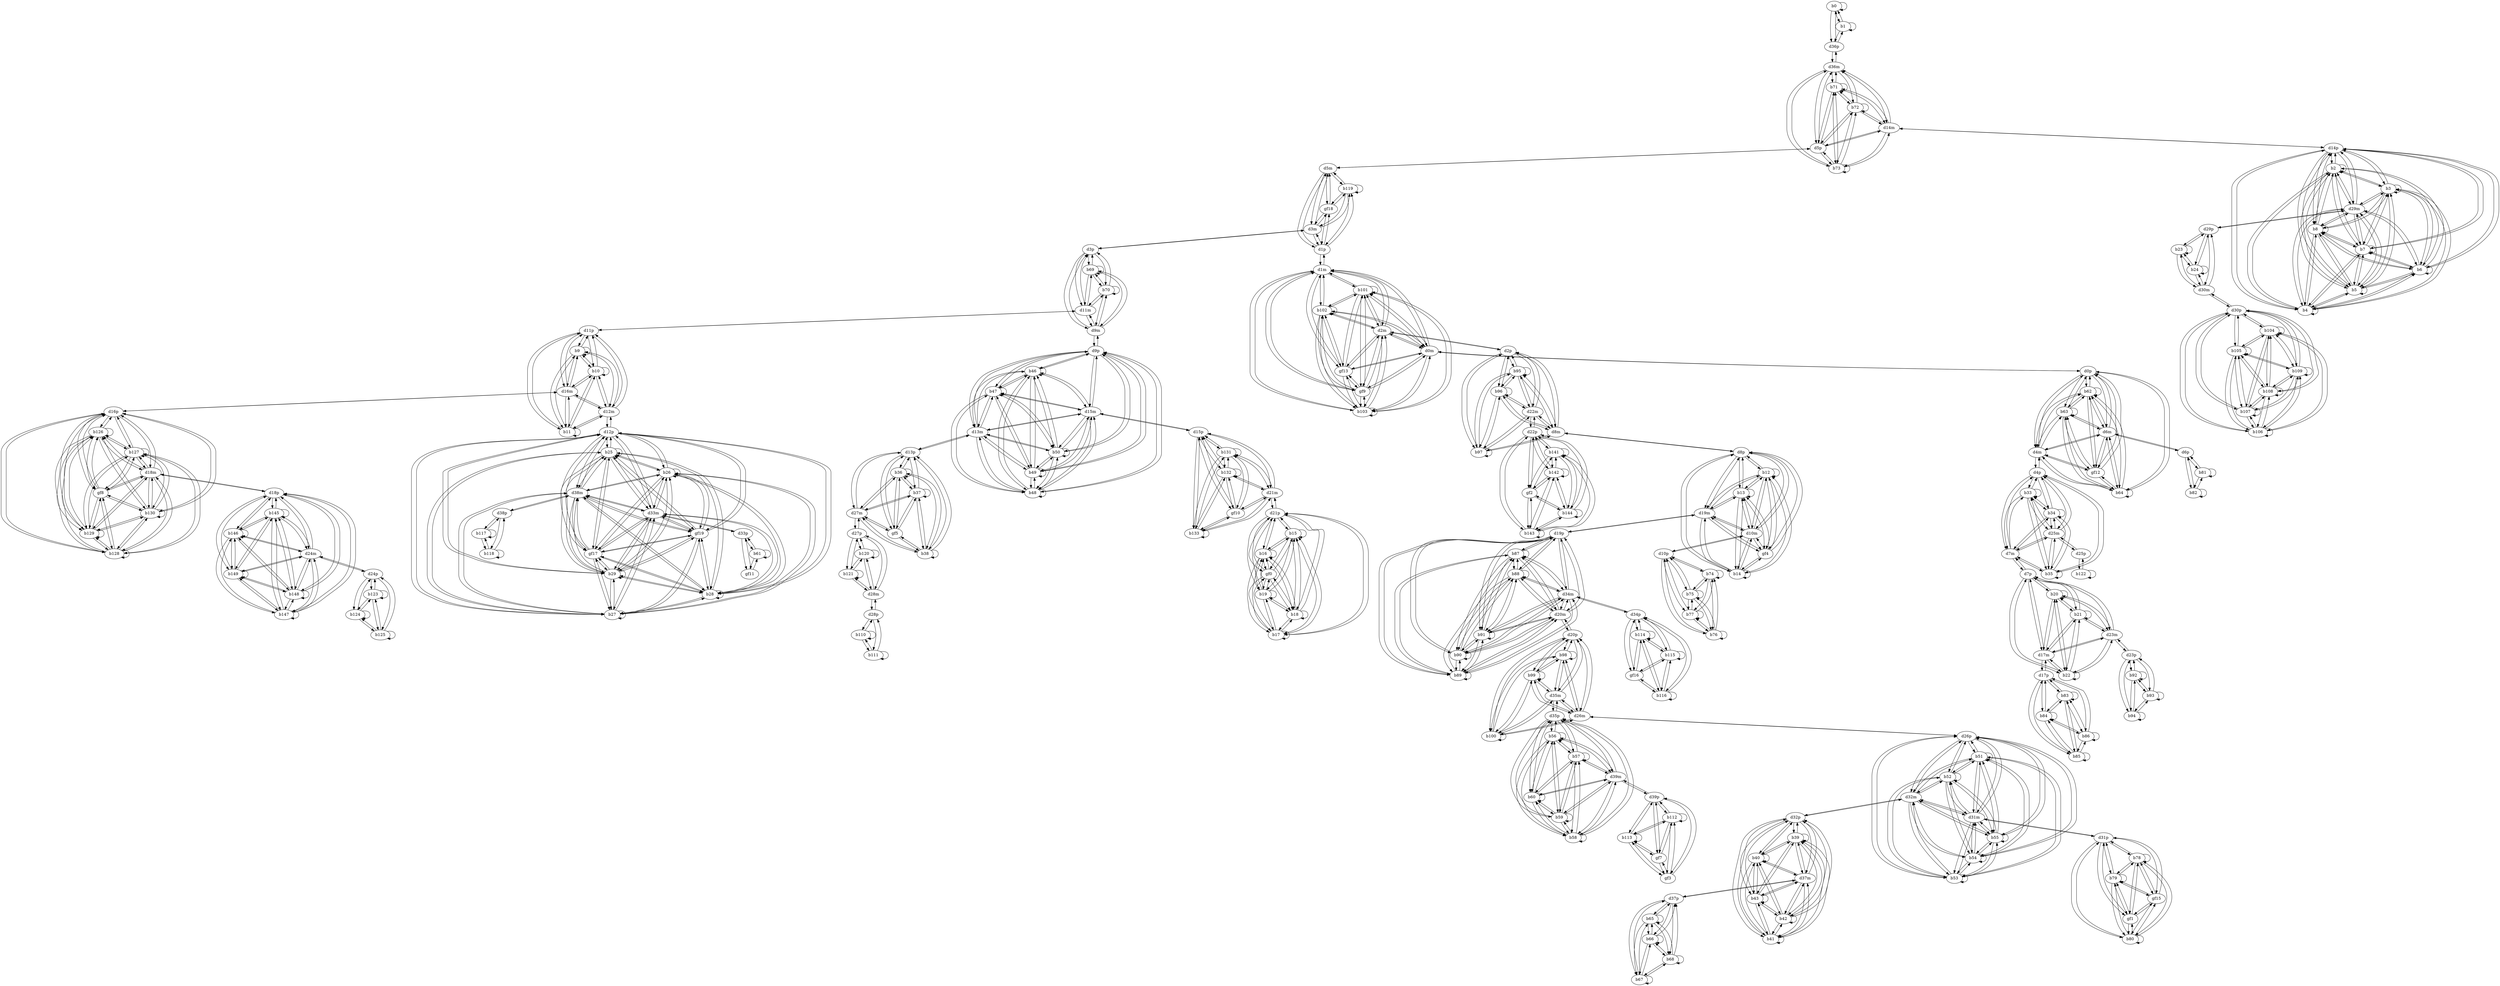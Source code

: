 digraph G {
  b0;
  b1;
  b2;
  b3;
  b4;
  b5;
  b6;
  b7;
  b8;
  b9;
  b10;
  b11;
  b12;
  b13;
  b14;
  gf4;
  b15;
  b16;
  b17;
  b18;
  b19;
  gf0;
  b20;
  b21;
  b22;
  b23;
  b24;
  b25;
  b26;
  b27;
  b28;
  b29;
  gf17;
  gf19;
  b33;
  b34;
  b35;
  b36;
  b37;
  b38;
  gf5;
  b39;
  b40;
  b41;
  b42;
  b43;
  b46;
  b47;
  b48;
  b49;
  b50;
  b51;
  b52;
  b53;
  b54;
  b55;
  b56;
  b57;
  b58;
  b59;
  b60;
  b61;
  gf11;
  b62;
  b63;
  b64;
  gf12;
  b65;
  b66;
  b67;
  b68;
  b69;
  b70;
  b71;
  b72;
  b73;
  b74;
  b75;
  b76;
  b77;
  b78;
  b79;
  b80;
  gf1;
  gf15;
  b81;
  b82;
  b83;
  b84;
  b85;
  b86;
  b87;
  b88;
  b89;
  b90;
  b91;
  b92;
  b93;
  b94;
  b95;
  b96;
  b97;
  b98;
  b99;
  b100;
  b101;
  b102;
  b103;
  gf9;
  gf13;
  b104;
  b105;
  b106;
  b107;
  b108;
  b109;
  b110;
  b111;
  b112;
  b113;
  gf3;
  gf7;
  b114;
  b115;
  b116;
  gf16;
  b117;
  b118;
  b119;
  gf18;
  b120;
  b121;
  b122;
  b123;
  b124;
  b125;
  b126;
  b127;
  b128;
  b129;
  b130;
  gf8;
  b131;
  b132;
  b133;
  gf10;
  b141;
  b142;
  b143;
  b144;
  gf2;
  b145;
  b146;
  b147;
  b148;
  b149;
  d0m;
  d0p;
  d1m;
  d1p;
  d2m;
  d2p;
  d3m;
  d3p;
  d4m;
  d4p;
  d5m;
  d5p;
  d6m;
  d6p;
  d7m;
  d7p;
  d8m;
  d8p;
  d9m;
  d9p;
  d10m;
  d10p;
  d11m;
  d11p;
  d12m;
  d12p;
  d13m;
  d13p;
  d14m;
  d14p;
  d15m;
  d15p;
  d16m;
  d16p;
  d17m;
  d17p;
  d18m;
  d18p;
  d19m;
  d19p;
  d20m;
  d20p;
  d21m;
  d21p;
  d22m;
  d22p;
  d23m;
  d23p;
  d24m;
  d24p;
  d25m;
  d25p;
  d26m;
  d26p;
  d27m;
  d27p;
  d28m;
  d28p;
  d29m;
  d29p;
  d30m;
  d30p;
  d31m;
  d31p;
  d32m;
  d32p;
  d33m;
  d33p;
  d34m;
  d34p;
  d35m;
  d35p;
  d36m;
  d36p;
  d37m;
  d37p;
  d38m;
  d38p;
  d39m;
  d39p;
  b0 -> b0;
  b0 -> b1;
  b1 -> b0;
  b1 -> b1;
  b2 -> b2;
  b2 -> b3;
  b2 -> b4;
  b2 -> b5;
  b2 -> b6;
  b2 -> b7;
  b2 -> b8;
  b3 -> b2;
  b3 -> b3;
  b3 -> b4;
  b3 -> b5;
  b3 -> b6;
  b3 -> b7;
  b3 -> b8;
  b4 -> b2;
  b4 -> b3;
  b4 -> b4;
  b4 -> b5;
  b4 -> b6;
  b4 -> b7;
  b4 -> b8;
  b5 -> b2;
  b5 -> b3;
  b5 -> b4;
  b5 -> b5;
  b5 -> b6;
  b5 -> b7;
  b5 -> b8;
  b6 -> b2;
  b6 -> b3;
  b6 -> b4;
  b6 -> b5;
  b6 -> b6;
  b6 -> b7;
  b6 -> b8;
  b7 -> b2;
  b7 -> b3;
  b7 -> b4;
  b7 -> b5;
  b7 -> b6;
  b7 -> b7;
  b7 -> b8;
  b8 -> b2;
  b8 -> b3;
  b8 -> b4;
  b8 -> b5;
  b8 -> b6;
  b8 -> b7;
  b8 -> b8;
  b9 -> b9;
  b9 -> b10;
  b9 -> b11;
  b10 -> b9;
  b10 -> b10;
  b10 -> b11;
  b11 -> b9;
  b11 -> b10;
  b11 -> b11;
  b12 -> b12;
  b12 -> b13;
  b12 -> b14;
  b12 -> gf4;
  b13 -> b12;
  b13 -> b13;
  b13 -> b14;
  b13 -> gf4;
  b14 -> b12;
  b14 -> b13;
  b14 -> b14;
  b14 -> gf4;
  gf4 -> b12;
  gf4 -> b13;
  gf4 -> b14;
  b15 -> b15;
  b15 -> b16;
  b15 -> b17;
  b15 -> b18;
  b15 -> b19;
  b15 -> gf0;
  b16 -> b15;
  b16 -> b16;
  b16 -> b17;
  b16 -> b18;
  b16 -> b19;
  b16 -> gf0;
  b17 -> b15;
  b17 -> b16;
  b17 -> b17;
  b17 -> b18;
  b17 -> b19;
  b17 -> gf0;
  b18 -> b15;
  b18 -> b16;
  b18 -> b17;
  b18 -> b18;
  b18 -> b19;
  b18 -> gf0;
  b19 -> b15;
  b19 -> b16;
  b19 -> b17;
  b19 -> b18;
  b19 -> b19;
  b19 -> gf0;
  gf0 -> b15;
  gf0 -> b16;
  gf0 -> b17;
  gf0 -> b18;
  gf0 -> b19;
  b20 -> b20;
  b20 -> b21;
  b20 -> b22;
  b21 -> b20;
  b21 -> b21;
  b21 -> b22;
  b22 -> b20;
  b22 -> b21;
  b22 -> b22;
  b23 -> b23;
  b23 -> b24;
  b24 -> b23;
  b24 -> b24;
  b25 -> b25;
  b25 -> b26;
  b25 -> b27;
  b25 -> b28;
  b25 -> b29;
  b25 -> gf17;
  b25 -> gf19;
  b26 -> b25;
  b26 -> b26;
  b26 -> b27;
  b26 -> b28;
  b26 -> b29;
  b26 -> gf17;
  b26 -> gf19;
  b27 -> b25;
  b27 -> b26;
  b27 -> b27;
  b27 -> b28;
  b27 -> b29;
  b27 -> gf17;
  b27 -> gf19;
  b28 -> b25;
  b28 -> b26;
  b28 -> b27;
  b28 -> b28;
  b28 -> b29;
  b28 -> gf17;
  b28 -> gf19;
  b29 -> b25;
  b29 -> b26;
  b29 -> b27;
  b29 -> b28;
  b29 -> b29;
  b29 -> gf17;
  b29 -> gf19;
  gf17 -> b25;
  gf17 -> b26;
  gf17 -> b27;
  gf17 -> b28;
  gf17 -> b29;
  gf17 -> gf19;
  gf19 -> b25;
  gf19 -> b26;
  gf19 -> b27;
  gf19 -> b28;
  gf19 -> b29;
  gf19 -> gf17;
  b33 -> b33;
  b33 -> b34;
  b33 -> b35;
  b34 -> b33;
  b34 -> b34;
  b34 -> b35;
  b35 -> b33;
  b35 -> b34;
  b35 -> b35;
  b36 -> b36;
  b36 -> b37;
  b36 -> b38;
  b36 -> gf5;
  b37 -> b36;
  b37 -> b37;
  b37 -> b38;
  b37 -> gf5;
  b38 -> b36;
  b38 -> b37;
  b38 -> b38;
  b38 -> gf5;
  gf5 -> b36;
  gf5 -> b37;
  gf5 -> b38;
  b39 -> b39;
  b39 -> b40;
  b39 -> b41;
  b39 -> b42;
  b39 -> b43;
  b40 -> b39;
  b40 -> b40;
  b40 -> b41;
  b40 -> b42;
  b40 -> b43;
  b41 -> b39;
  b41 -> b40;
  b41 -> b41;
  b41 -> b42;
  b41 -> b43;
  b42 -> b39;
  b42 -> b40;
  b42 -> b41;
  b42 -> b42;
  b42 -> b43;
  b43 -> b39;
  b43 -> b40;
  b43 -> b41;
  b43 -> b42;
  b43 -> b43;
  b46 -> b46;
  b46 -> b47;
  b46 -> b48;
  b46 -> b49;
  b46 -> b50;
  b47 -> b46;
  b47 -> b47;
  b47 -> b48;
  b47 -> b49;
  b47 -> b50;
  b48 -> b46;
  b48 -> b47;
  b48 -> b48;
  b48 -> b49;
  b48 -> b50;
  b49 -> b46;
  b49 -> b47;
  b49 -> b48;
  b49 -> b49;
  b49 -> b50;
  b50 -> b46;
  b50 -> b47;
  b50 -> b48;
  b50 -> b49;
  b50 -> b50;
  b51 -> b51;
  b51 -> b52;
  b51 -> b53;
  b51 -> b54;
  b51 -> b55;
  b52 -> b51;
  b52 -> b52;
  b52 -> b53;
  b52 -> b54;
  b52 -> b55;
  b53 -> b51;
  b53 -> b52;
  b53 -> b53;
  b53 -> b54;
  b53 -> b55;
  b54 -> b51;
  b54 -> b52;
  b54 -> b53;
  b54 -> b54;
  b54 -> b55;
  b55 -> b51;
  b55 -> b52;
  b55 -> b53;
  b55 -> b54;
  b55 -> b55;
  b56 -> b56;
  b56 -> b57;
  b56 -> b58;
  b56 -> b59;
  b56 -> b60;
  b57 -> b56;
  b57 -> b57;
  b57 -> b58;
  b57 -> b59;
  b57 -> b60;
  b58 -> b56;
  b58 -> b57;
  b58 -> b58;
  b58 -> b59;
  b58 -> b60;
  b59 -> b56;
  b59 -> b57;
  b59 -> b58;
  b59 -> b59;
  b59 -> b60;
  b60 -> b56;
  b60 -> b57;
  b60 -> b58;
  b60 -> b59;
  b60 -> b60;
  b61 -> b61;
  b61 -> gf11;
  gf11 -> b61;
  b62 -> b62;
  b62 -> b63;
  b62 -> b64;
  b62 -> gf12;
  b63 -> b62;
  b63 -> b63;
  b63 -> b64;
  b63 -> gf12;
  b64 -> b62;
  b64 -> b63;
  b64 -> b64;
  b64 -> gf12;
  gf12 -> b62;
  gf12 -> b63;
  gf12 -> b64;
  b65 -> b65;
  b65 -> b66;
  b65 -> b67;
  b65 -> b68;
  b66 -> b65;
  b66 -> b66;
  b66 -> b67;
  b66 -> b68;
  b67 -> b65;
  b67 -> b66;
  b67 -> b67;
  b67 -> b68;
  b68 -> b65;
  b68 -> b66;
  b68 -> b67;
  b68 -> b68;
  b69 -> b69;
  b69 -> b70;
  b70 -> b69;
  b70 -> b70;
  b71 -> b71;
  b71 -> b72;
  b71 -> b73;
  b72 -> b71;
  b72 -> b72;
  b72 -> b73;
  b73 -> b71;
  b73 -> b72;
  b73 -> b73;
  b74 -> b74;
  b74 -> b75;
  b74 -> b76;
  b74 -> b77;
  b75 -> b74;
  b75 -> b75;
  b75 -> b76;
  b75 -> b77;
  b76 -> b74;
  b76 -> b75;
  b76 -> b76;
  b76 -> b77;
  b77 -> b74;
  b77 -> b75;
  b77 -> b76;
  b77 -> b77;
  b78 -> b78;
  b78 -> b79;
  b78 -> b80;
  b78 -> gf1;
  b78 -> gf15;
  b79 -> b78;
  b79 -> b79;
  b79 -> b80;
  b79 -> gf1;
  b79 -> gf15;
  b80 -> b78;
  b80 -> b79;
  b80 -> b80;
  b80 -> gf1;
  b80 -> gf15;
  gf1 -> b78;
  gf1 -> b79;
  gf1 -> b80;
  gf1 -> gf15;
  gf15 -> b78;
  gf15 -> b79;
  gf15 -> b80;
  gf15 -> gf1;
  b81 -> b81;
  b81 -> b82;
  b82 -> b81;
  b82 -> b82;
  b83 -> b83;
  b83 -> b84;
  b83 -> b85;
  b83 -> b86;
  b84 -> b83;
  b84 -> b84;
  b84 -> b85;
  b84 -> b86;
  b85 -> b83;
  b85 -> b84;
  b85 -> b85;
  b85 -> b86;
  b86 -> b83;
  b86 -> b84;
  b86 -> b85;
  b86 -> b86;
  b87 -> b87;
  b87 -> b88;
  b87 -> b89;
  b87 -> b90;
  b87 -> b91;
  b88 -> b87;
  b88 -> b88;
  b88 -> b89;
  b88 -> b90;
  b88 -> b91;
  b89 -> b87;
  b89 -> b88;
  b89 -> b89;
  b89 -> b90;
  b89 -> b91;
  b90 -> b87;
  b90 -> b88;
  b90 -> b89;
  b90 -> b90;
  b90 -> b91;
  b91 -> b87;
  b91 -> b88;
  b91 -> b89;
  b91 -> b90;
  b91 -> b91;
  b92 -> b92;
  b92 -> b93;
  b92 -> b94;
  b93 -> b92;
  b93 -> b93;
  b93 -> b94;
  b94 -> b92;
  b94 -> b93;
  b94 -> b94;
  b95 -> b95;
  b95 -> b96;
  b95 -> b97;
  b96 -> b95;
  b96 -> b96;
  b96 -> b97;
  b97 -> b95;
  b97 -> b96;
  b97 -> b97;
  b98 -> b98;
  b98 -> b99;
  b98 -> b100;
  b99 -> b98;
  b99 -> b99;
  b99 -> b100;
  b100 -> b98;
  b100 -> b99;
  b100 -> b100;
  b101 -> b101;
  b101 -> b102;
  b101 -> b103;
  b101 -> gf9;
  b101 -> gf13;
  b102 -> b101;
  b102 -> b102;
  b102 -> b103;
  b102 -> gf9;
  b102 -> gf13;
  b103 -> b101;
  b103 -> b102;
  b103 -> b103;
  b103 -> gf9;
  b103 -> gf13;
  gf9 -> b101;
  gf9 -> b102;
  gf9 -> b103;
  gf9 -> gf13;
  gf13 -> b101;
  gf13 -> b102;
  gf13 -> b103;
  gf13 -> gf9;
  b104 -> b104;
  b104 -> b105;
  b104 -> b106;
  b104 -> b107;
  b104 -> b108;
  b104 -> b109;
  b105 -> b104;
  b105 -> b105;
  b105 -> b106;
  b105 -> b107;
  b105 -> b108;
  b105 -> b109;
  b106 -> b104;
  b106 -> b105;
  b106 -> b106;
  b106 -> b107;
  b106 -> b108;
  b106 -> b109;
  b107 -> b104;
  b107 -> b105;
  b107 -> b106;
  b107 -> b107;
  b107 -> b108;
  b107 -> b109;
  b108 -> b104;
  b108 -> b105;
  b108 -> b106;
  b108 -> b107;
  b108 -> b108;
  b108 -> b109;
  b109 -> b104;
  b109 -> b105;
  b109 -> b106;
  b109 -> b107;
  b109 -> b108;
  b109 -> b109;
  b110 -> b110;
  b110 -> b111;
  b111 -> b110;
  b111 -> b111;
  b112 -> b112;
  b112 -> b113;
  b112 -> gf3;
  b112 -> gf7;
  b113 -> b112;
  b113 -> b113;
  b113 -> gf3;
  b113 -> gf7;
  gf3 -> b112;
  gf3 -> b113;
  gf3 -> gf7;
  gf7 -> b112;
  gf7 -> b113;
  gf7 -> gf3;
  b114 -> b114;
  b114 -> b115;
  b114 -> b116;
  b114 -> gf16;
  b115 -> b114;
  b115 -> b115;
  b115 -> b116;
  b115 -> gf16;
  b116 -> b114;
  b116 -> b115;
  b116 -> b116;
  b116 -> gf16;
  gf16 -> b114;
  gf16 -> b115;
  gf16 -> b116;
  b117 -> b117;
  b117 -> b118;
  b118 -> b117;
  b118 -> b118;
  b119 -> b119;
  b119 -> gf18;
  gf18 -> b119;
  b120 -> b120;
  b120 -> b121;
  b121 -> b120;
  b121 -> b121;
  b122 -> b122;
  b123 -> b123;
  b123 -> b124;
  b123 -> b125;
  b124 -> b123;
  b124 -> b124;
  b124 -> b125;
  b125 -> b123;
  b125 -> b124;
  b125 -> b125;
  b126 -> b126;
  b126 -> b127;
  b126 -> b128;
  b126 -> b129;
  b126 -> b130;
  b126 -> gf8;
  b127 -> b126;
  b127 -> b127;
  b127 -> b128;
  b127 -> b129;
  b127 -> b130;
  b127 -> gf8;
  b128 -> b126;
  b128 -> b127;
  b128 -> b128;
  b128 -> b129;
  b128 -> b130;
  b128 -> gf8;
  b129 -> b126;
  b129 -> b127;
  b129 -> b128;
  b129 -> b129;
  b129 -> b130;
  b129 -> gf8;
  b130 -> b126;
  b130 -> b127;
  b130 -> b128;
  b130 -> b129;
  b130 -> b130;
  b130 -> gf8;
  gf8 -> b126;
  gf8 -> b127;
  gf8 -> b128;
  gf8 -> b129;
  gf8 -> b130;
  b131 -> b131;
  b131 -> b132;
  b131 -> b133;
  b131 -> gf10;
  b132 -> b131;
  b132 -> b132;
  b132 -> b133;
  b132 -> gf10;
  b133 -> b131;
  b133 -> b132;
  b133 -> b133;
  b133 -> gf10;
  gf10 -> b131;
  gf10 -> b132;
  gf10 -> b133;
  b141 -> b141;
  b141 -> b142;
  b141 -> b143;
  b141 -> b144;
  b141 -> gf2;
  b142 -> b141;
  b142 -> b142;
  b142 -> b143;
  b142 -> b144;
  b142 -> gf2;
  b143 -> b141;
  b143 -> b142;
  b143 -> b143;
  b143 -> b144;
  b143 -> gf2;
  b144 -> b141;
  b144 -> b142;
  b144 -> b143;
  b144 -> b144;
  b144 -> gf2;
  gf2 -> b141;
  gf2 -> b142;
  gf2 -> b143;
  gf2 -> b144;
  b145 -> b145;
  b145 -> b146;
  b145 -> b147;
  b145 -> b148;
  b145 -> b149;
  b146 -> b145;
  b146 -> b146;
  b146 -> b147;
  b146 -> b148;
  b146 -> b149;
  b147 -> b145;
  b147 -> b146;
  b147 -> b147;
  b147 -> b148;
  b147 -> b149;
  b148 -> b145;
  b148 -> b146;
  b148 -> b147;
  b148 -> b148;
  b148 -> b149;
  b149 -> b145;
  b149 -> b146;
  b149 -> b147;
  b149 -> b148;
  b149 -> b149;
  d0m -> d0p;
  d0p -> d0m;
  b101 -> d0m;
  d0m -> b101;
  b102 -> d0m;
  d0m -> b102;
  b103 -> d0m;
  d0m -> b103;
  gf9 -> d0m;
  d0m -> gf9;
  gf13 -> d0m;
  d0m -> gf13;
  b62 -> d0p;
  d0p -> b62;
  b63 -> d0p;
  d0p -> b63;
  b64 -> d0p;
  d0p -> b64;
  gf12 -> d0p;
  d0p -> gf12;
  d1m -> d1p;
  d1p -> d1m;
  b101 -> d1m;
  d1m -> b101;
  b102 -> d1m;
  d1m -> b102;
  b103 -> d1m;
  d1m -> b103;
  gf9 -> d1m;
  d1m -> gf9;
  gf13 -> d1m;
  d1m -> gf13;
  b119 -> d1p;
  d1p -> b119;
  gf18 -> d1p;
  d1p -> gf18;
  d2m -> d2p;
  d2p -> d2m;
  b101 -> d2m;
  d2m -> b101;
  b102 -> d2m;
  d2m -> b102;
  b103 -> d2m;
  d2m -> b103;
  gf9 -> d2m;
  d2m -> gf9;
  gf13 -> d2m;
  d2m -> gf13;
  b95 -> d2p;
  d2p -> b95;
  b96 -> d2p;
  d2p -> b96;
  b97 -> d2p;
  d2p -> b97;
  d3m -> d3p;
  d3p -> d3m;
  b119 -> d3m;
  d3m -> b119;
  gf18 -> d3m;
  d3m -> gf18;
  b69 -> d3p;
  d3p -> b69;
  b70 -> d3p;
  d3p -> b70;
  d4m -> d4p;
  d4p -> d4m;
  b62 -> d4m;
  d4m -> b62;
  b63 -> d4m;
  d4m -> b63;
  b64 -> d4m;
  d4m -> b64;
  gf12 -> d4m;
  d4m -> gf12;
  b33 -> d4p;
  d4p -> b33;
  b34 -> d4p;
  d4p -> b34;
  b35 -> d4p;
  d4p -> b35;
  d5m -> d5p;
  d5p -> d5m;
  b119 -> d5m;
  d5m -> b119;
  gf18 -> d5m;
  d5m -> gf18;
  b71 -> d5p;
  d5p -> b71;
  b72 -> d5p;
  d5p -> b72;
  b73 -> d5p;
  d5p -> b73;
  d6m -> d6p;
  d6p -> d6m;
  b62 -> d6m;
  d6m -> b62;
  b63 -> d6m;
  d6m -> b63;
  b64 -> d6m;
  d6m -> b64;
  gf12 -> d6m;
  d6m -> gf12;
  b81 -> d6p;
  d6p -> b81;
  b82 -> d6p;
  d6p -> b82;
  d7m -> d7p;
  d7p -> d7m;
  b33 -> d7m;
  d7m -> b33;
  b34 -> d7m;
  d7m -> b34;
  b35 -> d7m;
  d7m -> b35;
  b20 -> d7p;
  d7p -> b20;
  b21 -> d7p;
  d7p -> b21;
  b22 -> d7p;
  d7p -> b22;
  d8m -> d8p;
  d8p -> d8m;
  b95 -> d8m;
  d8m -> b95;
  b96 -> d8m;
  d8m -> b96;
  b97 -> d8m;
  d8m -> b97;
  b12 -> d8p;
  d8p -> b12;
  b13 -> d8p;
  d8p -> b13;
  b14 -> d8p;
  d8p -> b14;
  gf4 -> d8p;
  d8p -> gf4;
  d9m -> d9p;
  d9p -> d9m;
  b69 -> d9m;
  d9m -> b69;
  b70 -> d9m;
  d9m -> b70;
  b46 -> d9p;
  d9p -> b46;
  b47 -> d9p;
  d9p -> b47;
  b48 -> d9p;
  d9p -> b48;
  b49 -> d9p;
  d9p -> b49;
  b50 -> d9p;
  d9p -> b50;
  d10m -> d10p;
  d10p -> d10m;
  b12 -> d10m;
  d10m -> b12;
  b13 -> d10m;
  d10m -> b13;
  b14 -> d10m;
  d10m -> b14;
  gf4 -> d10m;
  d10m -> gf4;
  b74 -> d10p;
  d10p -> b74;
  b75 -> d10p;
  d10p -> b75;
  b76 -> d10p;
  d10p -> b76;
  b77 -> d10p;
  d10p -> b77;
  d11m -> d11p;
  d11p -> d11m;
  b69 -> d11m;
  d11m -> b69;
  b70 -> d11m;
  d11m -> b70;
  b9 -> d11p;
  d11p -> b9;
  b10 -> d11p;
  d11p -> b10;
  b11 -> d11p;
  d11p -> b11;
  d12m -> d12p;
  d12p -> d12m;
  b9 -> d12m;
  d12m -> b9;
  b10 -> d12m;
  d12m -> b10;
  b11 -> d12m;
  d12m -> b11;
  b25 -> d12p;
  d12p -> b25;
  b26 -> d12p;
  d12p -> b26;
  b27 -> d12p;
  d12p -> b27;
  b28 -> d12p;
  d12p -> b28;
  b29 -> d12p;
  d12p -> b29;
  gf17 -> d12p;
  d12p -> gf17;
  gf19 -> d12p;
  d12p -> gf19;
  d13m -> d13p;
  d13p -> d13m;
  b46 -> d13m;
  d13m -> b46;
  b47 -> d13m;
  d13m -> b47;
  b48 -> d13m;
  d13m -> b48;
  b49 -> d13m;
  d13m -> b49;
  b50 -> d13m;
  d13m -> b50;
  b36 -> d13p;
  d13p -> b36;
  b37 -> d13p;
  d13p -> b37;
  b38 -> d13p;
  d13p -> b38;
  gf5 -> d13p;
  d13p -> gf5;
  d14m -> d14p;
  d14p -> d14m;
  b71 -> d14m;
  d14m -> b71;
  b72 -> d14m;
  d14m -> b72;
  b73 -> d14m;
  d14m -> b73;
  b2 -> d14p;
  d14p -> b2;
  b3 -> d14p;
  d14p -> b3;
  b4 -> d14p;
  d14p -> b4;
  b5 -> d14p;
  d14p -> b5;
  b6 -> d14p;
  d14p -> b6;
  b7 -> d14p;
  d14p -> b7;
  b8 -> d14p;
  d14p -> b8;
  d15m -> d15p;
  d15p -> d15m;
  b46 -> d15m;
  d15m -> b46;
  b47 -> d15m;
  d15m -> b47;
  b48 -> d15m;
  d15m -> b48;
  b49 -> d15m;
  d15m -> b49;
  b50 -> d15m;
  d15m -> b50;
  b131 -> d15p;
  d15p -> b131;
  b132 -> d15p;
  d15p -> b132;
  b133 -> d15p;
  d15p -> b133;
  gf10 -> d15p;
  d15p -> gf10;
  d16m -> d16p;
  d16p -> d16m;
  b9 -> d16m;
  d16m -> b9;
  b10 -> d16m;
  d16m -> b10;
  b11 -> d16m;
  d16m -> b11;
  b126 -> d16p;
  d16p -> b126;
  b127 -> d16p;
  d16p -> b127;
  b128 -> d16p;
  d16p -> b128;
  b129 -> d16p;
  d16p -> b129;
  b130 -> d16p;
  d16p -> b130;
  gf8 -> d16p;
  d16p -> gf8;
  d17m -> d17p;
  d17p -> d17m;
  b20 -> d17m;
  d17m -> b20;
  b21 -> d17m;
  d17m -> b21;
  b22 -> d17m;
  d17m -> b22;
  b83 -> d17p;
  d17p -> b83;
  b84 -> d17p;
  d17p -> b84;
  b85 -> d17p;
  d17p -> b85;
  b86 -> d17p;
  d17p -> b86;
  d18m -> d18p;
  d18p -> d18m;
  b126 -> d18m;
  d18m -> b126;
  b127 -> d18m;
  d18m -> b127;
  b128 -> d18m;
  d18m -> b128;
  b129 -> d18m;
  d18m -> b129;
  b130 -> d18m;
  d18m -> b130;
  gf8 -> d18m;
  d18m -> gf8;
  b145 -> d18p;
  d18p -> b145;
  b146 -> d18p;
  d18p -> b146;
  b147 -> d18p;
  d18p -> b147;
  b148 -> d18p;
  d18p -> b148;
  b149 -> d18p;
  d18p -> b149;
  d19m -> d19p;
  d19p -> d19m;
  b12 -> d19m;
  d19m -> b12;
  b13 -> d19m;
  d19m -> b13;
  b14 -> d19m;
  d19m -> b14;
  gf4 -> d19m;
  d19m -> gf4;
  b87 -> d19p;
  d19p -> b87;
  b88 -> d19p;
  d19p -> b88;
  b89 -> d19p;
  d19p -> b89;
  b90 -> d19p;
  d19p -> b90;
  b91 -> d19p;
  d19p -> b91;
  d20m -> d20p;
  d20p -> d20m;
  b87 -> d20m;
  d20m -> b87;
  b88 -> d20m;
  d20m -> b88;
  b89 -> d20m;
  d20m -> b89;
  b90 -> d20m;
  d20m -> b90;
  b91 -> d20m;
  d20m -> b91;
  b98 -> d20p;
  d20p -> b98;
  b99 -> d20p;
  d20p -> b99;
  b100 -> d20p;
  d20p -> b100;
  d21m -> d21p;
  d21p -> d21m;
  b131 -> d21m;
  d21m -> b131;
  b132 -> d21m;
  d21m -> b132;
  b133 -> d21m;
  d21m -> b133;
  gf10 -> d21m;
  d21m -> gf10;
  b15 -> d21p;
  d21p -> b15;
  b16 -> d21p;
  d21p -> b16;
  b17 -> d21p;
  d21p -> b17;
  b18 -> d21p;
  d21p -> b18;
  b19 -> d21p;
  d21p -> b19;
  gf0 -> d21p;
  d21p -> gf0;
  d22m -> d22p;
  d22p -> d22m;
  b95 -> d22m;
  d22m -> b95;
  b96 -> d22m;
  d22m -> b96;
  b97 -> d22m;
  d22m -> b97;
  b141 -> d22p;
  d22p -> b141;
  b142 -> d22p;
  d22p -> b142;
  b143 -> d22p;
  d22p -> b143;
  b144 -> d22p;
  d22p -> b144;
  gf2 -> d22p;
  d22p -> gf2;
  d23m -> d23p;
  d23p -> d23m;
  b20 -> d23m;
  d23m -> b20;
  b21 -> d23m;
  d23m -> b21;
  b22 -> d23m;
  d23m -> b22;
  b92 -> d23p;
  d23p -> b92;
  b93 -> d23p;
  d23p -> b93;
  b94 -> d23p;
  d23p -> b94;
  d24m -> d24p;
  d24p -> d24m;
  b145 -> d24m;
  d24m -> b145;
  b146 -> d24m;
  d24m -> b146;
  b147 -> d24m;
  d24m -> b147;
  b148 -> d24m;
  d24m -> b148;
  b149 -> d24m;
  d24m -> b149;
  b123 -> d24p;
  d24p -> b123;
  b124 -> d24p;
  d24p -> b124;
  b125 -> d24p;
  d24p -> b125;
  d25m -> d25p;
  d25p -> d25m;
  b33 -> d25m;
  d25m -> b33;
  b34 -> d25m;
  d25m -> b34;
  b35 -> d25m;
  d25m -> b35;
  b122 -> d25p;
  d25p -> b122;
  d26m -> d26p;
  d26p -> d26m;
  b98 -> d26m;
  d26m -> b98;
  b99 -> d26m;
  d26m -> b99;
  b100 -> d26m;
  d26m -> b100;
  b51 -> d26p;
  d26p -> b51;
  b52 -> d26p;
  d26p -> b52;
  b53 -> d26p;
  d26p -> b53;
  b54 -> d26p;
  d26p -> b54;
  b55 -> d26p;
  d26p -> b55;
  d27m -> d27p;
  d27p -> d27m;
  b36 -> d27m;
  d27m -> b36;
  b37 -> d27m;
  d27m -> b37;
  b38 -> d27m;
  d27m -> b38;
  gf5 -> d27m;
  d27m -> gf5;
  b120 -> d27p;
  d27p -> b120;
  b121 -> d27p;
  d27p -> b121;
  d28m -> d28p;
  d28p -> d28m;
  b120 -> d28m;
  d28m -> b120;
  b121 -> d28m;
  d28m -> b121;
  b110 -> d28p;
  d28p -> b110;
  b111 -> d28p;
  d28p -> b111;
  d29m -> d29p;
  d29p -> d29m;
  b2 -> d29m;
  d29m -> b2;
  b3 -> d29m;
  d29m -> b3;
  b4 -> d29m;
  d29m -> b4;
  b5 -> d29m;
  d29m -> b5;
  b6 -> d29m;
  d29m -> b6;
  b7 -> d29m;
  d29m -> b7;
  b8 -> d29m;
  d29m -> b8;
  b23 -> d29p;
  d29p -> b23;
  b24 -> d29p;
  d29p -> b24;
  d30m -> d30p;
  d30p -> d30m;
  b23 -> d30m;
  d30m -> b23;
  b24 -> d30m;
  d30m -> b24;
  b104 -> d30p;
  d30p -> b104;
  b105 -> d30p;
  d30p -> b105;
  b106 -> d30p;
  d30p -> b106;
  b107 -> d30p;
  d30p -> b107;
  b108 -> d30p;
  d30p -> b108;
  b109 -> d30p;
  d30p -> b109;
  d31m -> d31p;
  d31p -> d31m;
  b51 -> d31m;
  d31m -> b51;
  b52 -> d31m;
  d31m -> b52;
  b53 -> d31m;
  d31m -> b53;
  b54 -> d31m;
  d31m -> b54;
  b55 -> d31m;
  d31m -> b55;
  b78 -> d31p;
  d31p -> b78;
  b79 -> d31p;
  d31p -> b79;
  b80 -> d31p;
  d31p -> b80;
  gf1 -> d31p;
  d31p -> gf1;
  gf15 -> d31p;
  d31p -> gf15;
  d32m -> d32p;
  d32p -> d32m;
  b51 -> d32m;
  d32m -> b51;
  b52 -> d32m;
  d32m -> b52;
  b53 -> d32m;
  d32m -> b53;
  b54 -> d32m;
  d32m -> b54;
  b55 -> d32m;
  d32m -> b55;
  b39 -> d32p;
  d32p -> b39;
  b40 -> d32p;
  d32p -> b40;
  b41 -> d32p;
  d32p -> b41;
  b42 -> d32p;
  d32p -> b42;
  b43 -> d32p;
  d32p -> b43;
  d33m -> d33p;
  d33p -> d33m;
  b25 -> d33m;
  d33m -> b25;
  b26 -> d33m;
  d33m -> b26;
  b27 -> d33m;
  d33m -> b27;
  b28 -> d33m;
  d33m -> b28;
  b29 -> d33m;
  d33m -> b29;
  gf17 -> d33m;
  d33m -> gf17;
  gf19 -> d33m;
  d33m -> gf19;
  b61 -> d33p;
  d33p -> b61;
  gf11 -> d33p;
  d33p -> gf11;
  d34m -> d34p;
  d34p -> d34m;
  b87 -> d34m;
  d34m -> b87;
  b88 -> d34m;
  d34m -> b88;
  b89 -> d34m;
  d34m -> b89;
  b90 -> d34m;
  d34m -> b90;
  b91 -> d34m;
  d34m -> b91;
  b114 -> d34p;
  d34p -> b114;
  b115 -> d34p;
  d34p -> b115;
  b116 -> d34p;
  d34p -> b116;
  gf16 -> d34p;
  d34p -> gf16;
  d35m -> d35p;
  d35p -> d35m;
  b98 -> d35m;
  d35m -> b98;
  b99 -> d35m;
  d35m -> b99;
  b100 -> d35m;
  d35m -> b100;
  b56 -> d35p;
  d35p -> b56;
  b57 -> d35p;
  d35p -> b57;
  b58 -> d35p;
  d35p -> b58;
  b59 -> d35p;
  d35p -> b59;
  b60 -> d35p;
  d35p -> b60;
  d36m -> d36p;
  d36p -> d36m;
  b71 -> d36m;
  d36m -> b71;
  b72 -> d36m;
  d36m -> b72;
  b73 -> d36m;
  d36m -> b73;
  b0 -> d36p;
  d36p -> b0;
  b1 -> d36p;
  d36p -> b1;
  d37m -> d37p;
  d37p -> d37m;
  b39 -> d37m;
  d37m -> b39;
  b40 -> d37m;
  d37m -> b40;
  b41 -> d37m;
  d37m -> b41;
  b42 -> d37m;
  d37m -> b42;
  b43 -> d37m;
  d37m -> b43;
  b65 -> d37p;
  d37p -> b65;
  b66 -> d37p;
  d37p -> b66;
  b67 -> d37p;
  d37p -> b67;
  b68 -> d37p;
  d37p -> b68;
  d38m -> d38p;
  d38p -> d38m;
  b25 -> d38m;
  d38m -> b25;
  b26 -> d38m;
  d38m -> b26;
  b27 -> d38m;
  d38m -> b27;
  b28 -> d38m;
  d38m -> b28;
  b29 -> d38m;
  d38m -> b29;
  gf17 -> d38m;
  d38m -> gf17;
  gf19 -> d38m;
  d38m -> gf19;
  b117 -> d38p;
  d38p -> b117;
  b118 -> d38p;
  d38p -> b118;
  d39m -> d39p;
  d39p -> d39m;
  b56 -> d39m;
  d39m -> b56;
  b57 -> d39m;
  d39m -> b57;
  b58 -> d39m;
  d39m -> b58;
  b59 -> d39m;
  d39m -> b59;
  b60 -> d39m;
  d39m -> b60;
  b112 -> d39p;
  d39p -> b112;
  b113 -> d39p;
  d39p -> b113;
  gf3 -> d39p;
  d39p -> gf3;
  gf7 -> d39p;
  d39p -> gf7;
  d14p -> d29m;
  d29m -> d14p;
  d11p -> d12m;
  d11p -> d16m;
  d12m -> d11p;
  d12m -> d16m;
  d16m -> d11p;
  d16m -> d12m;
  d8p -> d10m;
  d8p -> d19m;
  d10m -> d8p;
  d10m -> d19m;
  d19m -> d8p;
  d19m -> d10m;
  d7p -> d17m;
  d7p -> d23m;
  d17m -> d7p;
  d17m -> d23m;
  d23m -> d7p;
  d23m -> d17m;
  d29p -> d30m;
  d30m -> d29p;
  d12p -> d33m;
  d12p -> d38m;
  d33m -> d12p;
  d33m -> d38m;
  d38m -> d12p;
  d38m -> d33m;
  d4p -> d7m;
  d4p -> d25m;
  d7m -> d4p;
  d7m -> d25m;
  d25m -> d4p;
  d25m -> d7m;
  d13p -> d27m;
  d27m -> d13p;
  d32p -> d37m;
  d37m -> d32p;
  d9p -> d13m;
  d9p -> d15m;
  d13m -> d9p;
  d13m -> d15m;
  d15m -> d9p;
  d15m -> d13m;
  d26p -> d31m;
  d26p -> d32m;
  d31m -> d26p;
  d31m -> d32m;
  d32m -> d26p;
  d32m -> d31m;
  d35p -> d39m;
  d39m -> d35p;
  d0p -> d4m;
  d0p -> d6m;
  d4m -> d0p;
  d4m -> d6m;
  d6m -> d0p;
  d6m -> d4m;
  d3p -> d9m;
  d3p -> d11m;
  d9m -> d3p;
  d9m -> d11m;
  d11m -> d3p;
  d11m -> d9m;
  d5p -> d14m;
  d5p -> d36m;
  d14m -> d5p;
  d14m -> d36m;
  d36m -> d5p;
  d36m -> d14m;
  d19p -> d20m;
  d19p -> d34m;
  d20m -> d19p;
  d20m -> d34m;
  d34m -> d19p;
  d34m -> d20m;
  d2p -> d8m;
  d2p -> d22m;
  d8m -> d2p;
  d8m -> d22m;
  d22m -> d2p;
  d22m -> d8m;
  d20p -> d26m;
  d20p -> d35m;
  d26m -> d20p;
  d26m -> d35m;
  d35m -> d20p;
  d35m -> d26m;
  d0m -> d1m;
  d0m -> d2m;
  d1m -> d0m;
  d1m -> d2m;
  d2m -> d0m;
  d2m -> d1m;
  d1p -> d3m;
  d1p -> d5m;
  d3m -> d1p;
  d3m -> d5m;
  d5m -> d1p;
  d5m -> d3m;
  d27p -> d28m;
  d28m -> d27p;
  d16p -> d18m;
  d18m -> d16p;
  d15p -> d21m;
  d21m -> d15p;
  d18p -> d24m;
  d24m -> d18p;
}
